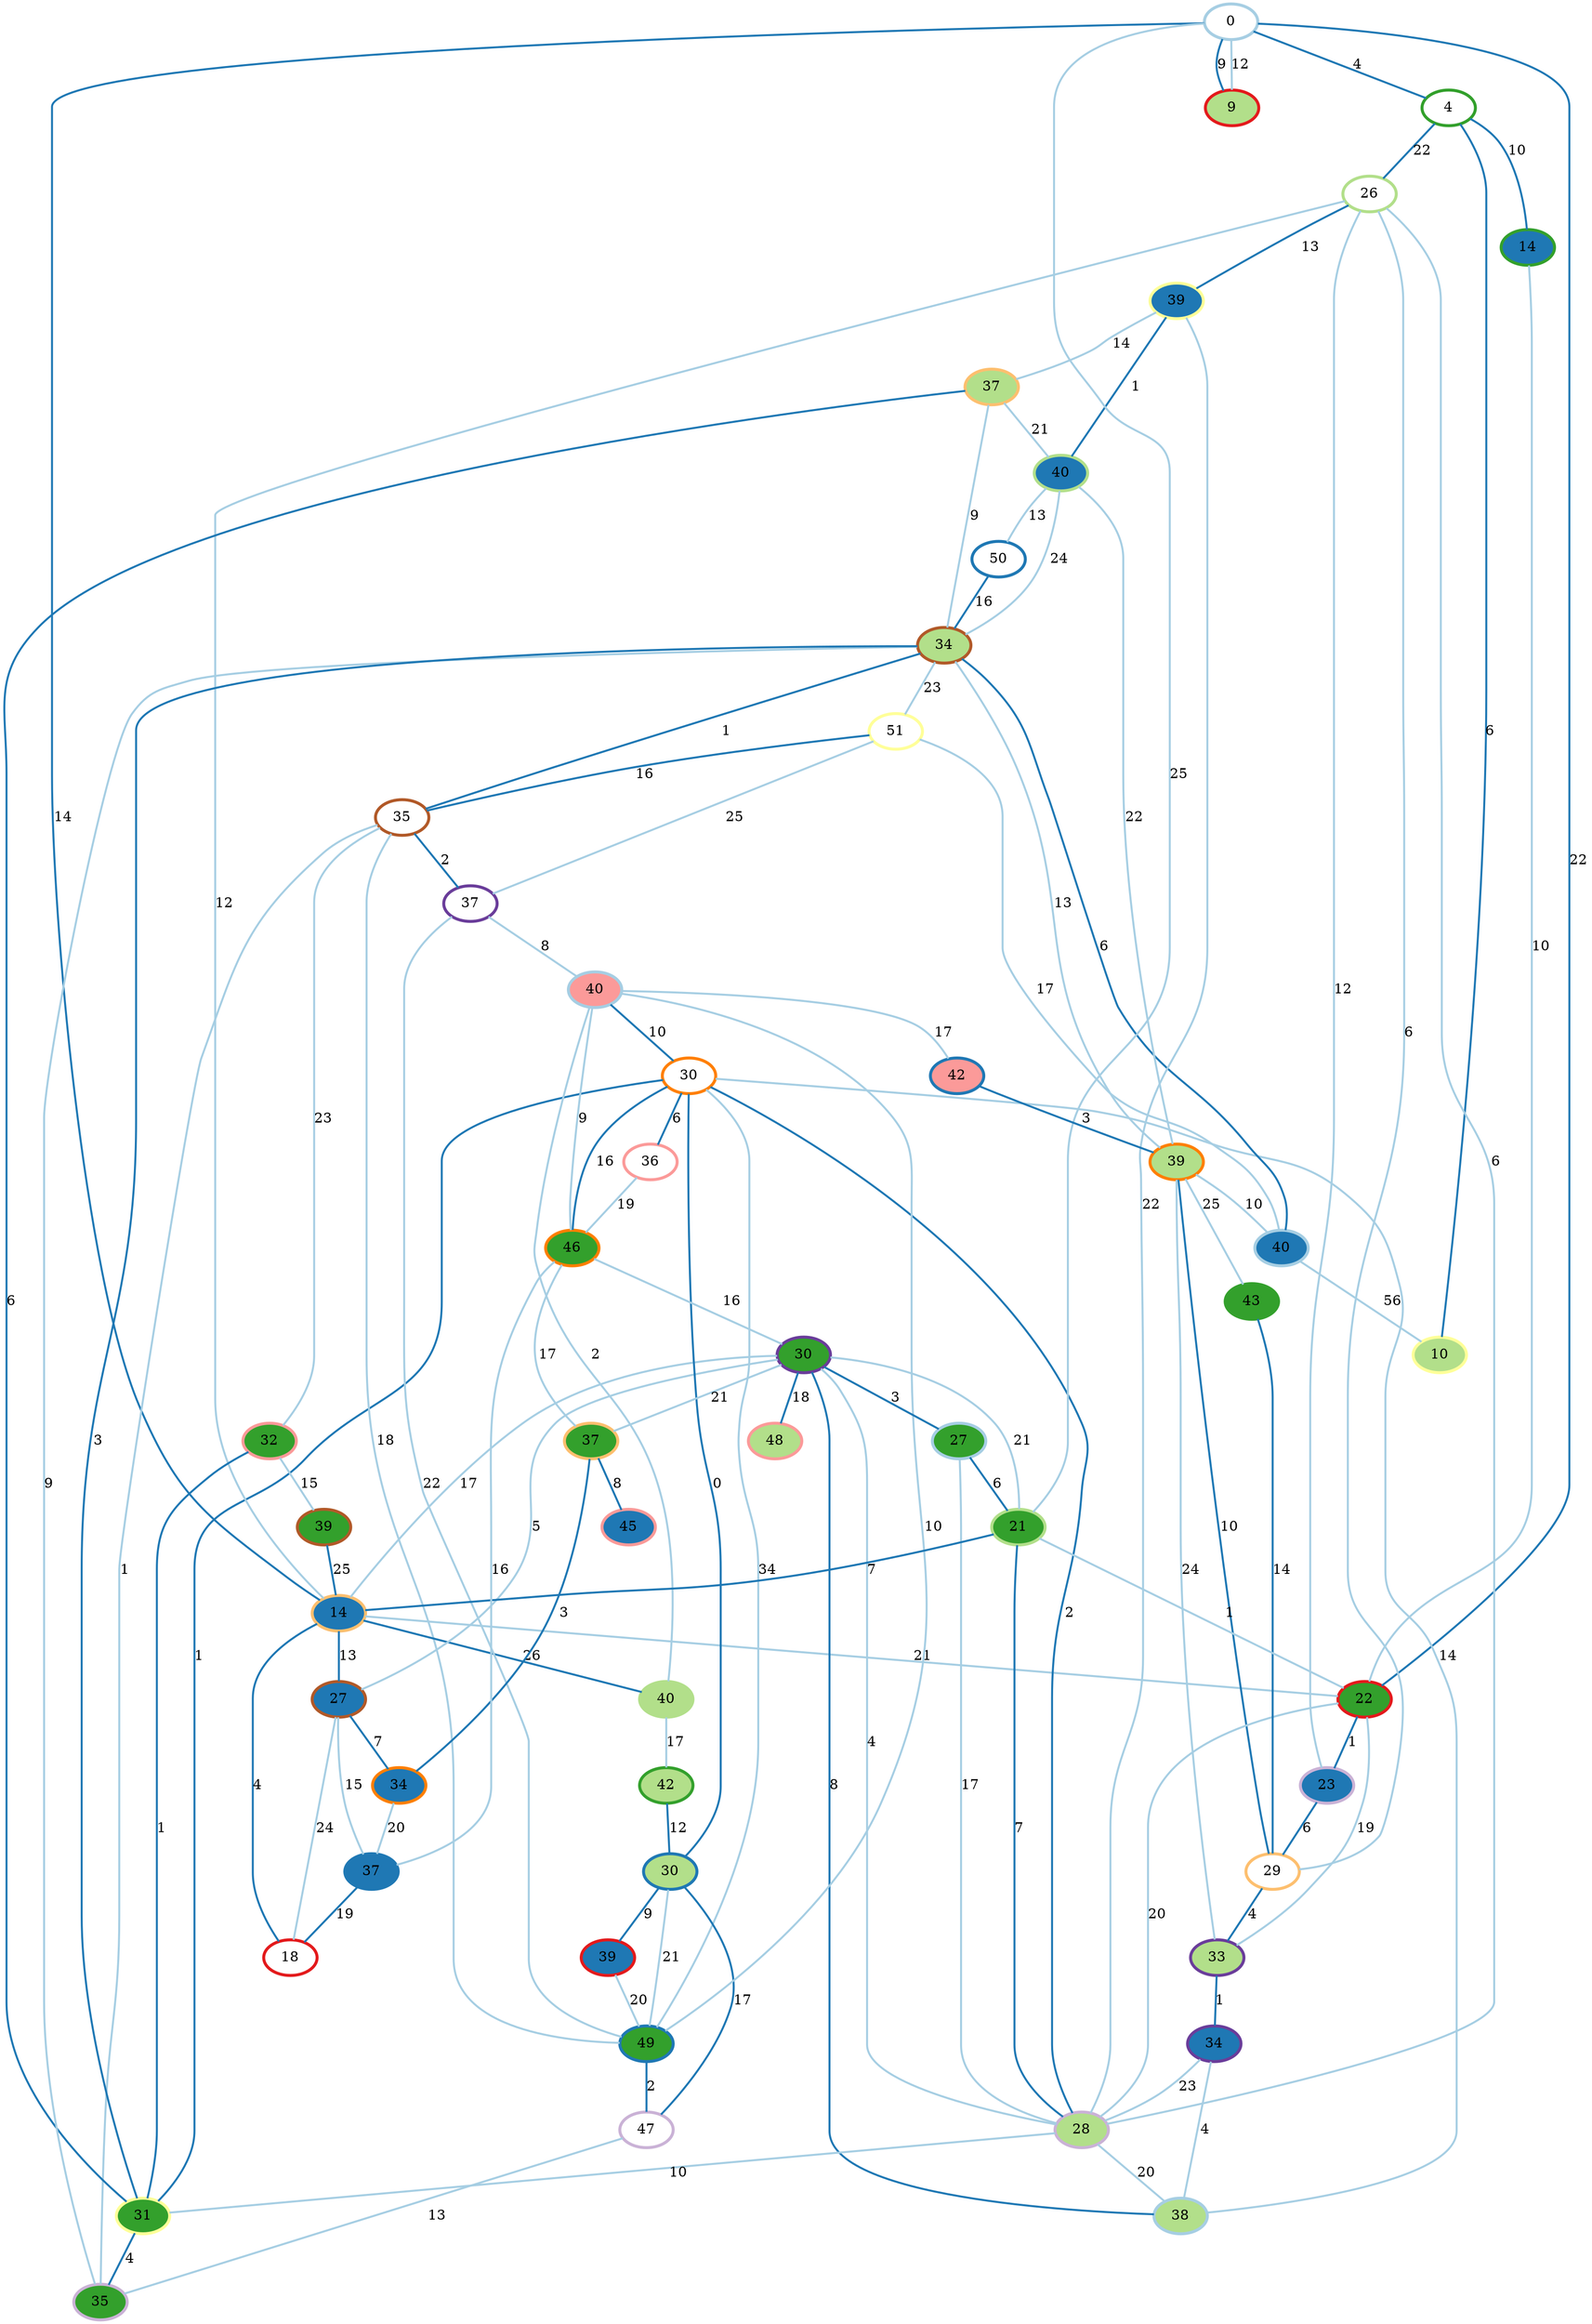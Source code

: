 graph G {
    0 [penwidth=3,label="0",color=1, colorscheme=paired12]
    1 [penwidth=3,label="50",color=2, colorscheme=paired12]
    2 [penwidth=3,label="26",color=3, colorscheme=paired12]
    3 [penwidth=3,label="4",color=4, colorscheme=paired12]
    4 [penwidth=3,label="36",color=5, colorscheme=paired12]
    5 [penwidth=3,label="18",color=6, colorscheme=paired12]
    6 [penwidth=3,label="29",color=7, colorscheme=paired12]
    7 [penwidth=3,label="30",color=8, colorscheme=paired12]
    8 [penwidth=3,label="47",color=9, colorscheme=paired12]
    9 [penwidth=3,label="37",color=10, colorscheme=paired12]
    10 [penwidth=3,label="51",color=11, colorscheme=paired12]
    11 [penwidth=3,label="35",color=12, colorscheme=paired12]
    12 [penwidth=3,label="40",color=1, colorscheme=paired12,style=filled,fillcolor=2]
    13 [penwidth=3,label="37",color=2, colorscheme=paired12,style=filled,fillcolor=2]
    14 [penwidth=3,label="40",color=3, colorscheme=paired12,style=filled,fillcolor=2]
    15 [penwidth=3,label="14",color=4, colorscheme=paired12,style=filled,fillcolor=2]
    16 [penwidth=3,label="45",color=5, colorscheme=paired12,style=filled,fillcolor=2]
    17 [penwidth=3,label="39",color=6, colorscheme=paired12,style=filled,fillcolor=2]
    18 [penwidth=3,label="14",color=7, colorscheme=paired12,style=filled,fillcolor=2]
    19 [penwidth=3,label="34",color=8, colorscheme=paired12,style=filled,fillcolor=2]
    20 [penwidth=3,label="23",color=9, colorscheme=paired12,style=filled,fillcolor=2]
    21 [penwidth=3,label="34",color=10, colorscheme=paired12,style=filled,fillcolor=2]
    22 [penwidth=3,label="39",color=11, colorscheme=paired12,style=filled,fillcolor=2]
    23 [penwidth=3,label="27",color=12, colorscheme=paired12,style=filled,fillcolor=2]
    24 [penwidth=3,label="38",color=1, colorscheme=paired12,style=filled,fillcolor=3]
    25 [penwidth=3,label="30",color=2, colorscheme=paired12,style=filled,fillcolor=3]
    26 [penwidth=3,label="40",color=3, colorscheme=paired12,style=filled,fillcolor=3]
    27 [penwidth=3,label="42",color=4, colorscheme=paired12,style=filled,fillcolor=3]
    28 [penwidth=3,label="48",color=5, colorscheme=paired12,style=filled,fillcolor=3]
    29 [penwidth=3,label="9",color=6, colorscheme=paired12,style=filled,fillcolor=3]
    30 [penwidth=3,label="37",color=7, colorscheme=paired12,style=filled,fillcolor=3]
    31 [penwidth=3,label="39",color=8, colorscheme=paired12,style=filled,fillcolor=3]
    32 [penwidth=3,label="28",color=9, colorscheme=paired12,style=filled,fillcolor=3]
    33 [penwidth=3,label="33",color=10, colorscheme=paired12,style=filled,fillcolor=3]
    34 [penwidth=3,label="10",color=11, colorscheme=paired12,style=filled,fillcolor=3]
    35 [penwidth=3,label="34",color=12, colorscheme=paired12,style=filled,fillcolor=3]
    36 [penwidth=3,label="27",color=1, colorscheme=paired12,style=filled,fillcolor=4]
    37 [penwidth=3,label="49",color=2, colorscheme=paired12,style=filled,fillcolor=4]
    38 [penwidth=3,label="21",color=3, colorscheme=paired12,style=filled,fillcolor=4]
    39 [penwidth=3,label="43",color=4, colorscheme=paired12,style=filled,fillcolor=4]
    40 [penwidth=3,label="32",color=5, colorscheme=paired12,style=filled,fillcolor=4]
    41 [penwidth=3,label="22",color=6, colorscheme=paired12,style=filled,fillcolor=4]
    42 [penwidth=3,label="37",color=7, colorscheme=paired12,style=filled,fillcolor=4]
    43 [penwidth=3,label="46",color=8, colorscheme=paired12,style=filled,fillcolor=4]
    44 [penwidth=3,label="35",color=9, colorscheme=paired12,style=filled,fillcolor=4]
    45 [penwidth=3,label="30",color=10, colorscheme=paired12,style=filled,fillcolor=4]
    46 [penwidth=3,label="31",color=11, colorscheme=paired12,style=filled,fillcolor=4]
    47 [penwidth=3,label="39",color=12, colorscheme=paired12,style=filled,fillcolor=4]
    48 [penwidth=3,label="40",color=1, colorscheme=paired12,style=filled,fillcolor=5]
    49 [penwidth=3,label="42",color=2, colorscheme=paired12,style=filled,fillcolor=5]

    11--9 [penwidth=2,label="2",color=2, colorscheme=paired12]
    0--29 [penwidth=2,label="12",color=1, colorscheme=paired12]
    43--45 [penwidth=2,label="16",color=1, colorscheme=paired12]
    10--9 [penwidth=2,label="25",color=1, colorscheme=paired12]
    0--3 [penwidth=2,label="4",color=2, colorscheme=paired12]
    3--15 [penwidth=2,label="10",color=2, colorscheme=paired12]
    48--49 [penwidth=2,label="17",color=1, colorscheme=paired12]
    22--32 [penwidth=2,label="22",color=1, colorscheme=paired12]
    33--21 [penwidth=2,label="1",color=2, colorscheme=paired12]
    18--26 [penwidth=2,label="26",color=2, colorscheme=paired12]
    26--27 [penwidth=2,label="17",color=1, colorscheme=paired12]
    49--31 [penwidth=2,label="3",color=2, colorscheme=paired12]
    40--47 [penwidth=2,label="15",color=1, colorscheme=paired12]
    18--45 [penwidth=2,label="17",color=1, colorscheme=paired12]
    35--14 [penwidth=2,label="24",color=1, colorscheme=paired12]
    48--7 [penwidth=2,label="10",color=2, colorscheme=paired12]
    7--46 [penwidth=2,label="1",color=2, colorscheme=paired12]
    11--35 [penwidth=2,label="1",color=2, colorscheme=paired12]
    47--18 [penwidth=2,label="25",color=2, colorscheme=paired12]
    32--46 [penwidth=2,label="10",color=1, colorscheme=paired12]
    36--38 [penwidth=2,label="6",color=2, colorscheme=paired12]
    31--14 [penwidth=2,label="22",color=1, colorscheme=paired12]
    45--28 [penwidth=2,label="18",color=2, colorscheme=paired12]
    37--25 [penwidth=2,label="21",color=1, colorscheme=paired12]
    21--32 [penwidth=2,label="23",color=1, colorscheme=paired12]
    25--17 [penwidth=2,label="9",color=2, colorscheme=paired12]
    18--5 [penwidth=2,label="4",color=2, colorscheme=paired12]
    11--37 [penwidth=2,label="18",color=1, colorscheme=paired12]
    7--24 [penwidth=2,label="14",color=1, colorscheme=paired12]
    31--33 [penwidth=2,label="24",color=1, colorscheme=paired12]
    32--7 [penwidth=2,label="2",color=2, colorscheme=paired12]
    45--38 [penwidth=2,label="21",color=1, colorscheme=paired12]
    38--18 [penwidth=2,label="7",color=2, colorscheme=paired12]
    20--6 [penwidth=2,label="6",color=2, colorscheme=paired12]
    6--33 [penwidth=2,label="4",color=2, colorscheme=paired12]
    25--7 [penwidth=2,label="0",color=2, colorscheme=paired12]
    9--48 [penwidth=2,label="8",color=1, colorscheme=paired12]
    0--18 [penwidth=2,label="14",color=2, colorscheme=paired12]
    26--48 [penwidth=2,label="2",color=1, colorscheme=paired12]
    37--8 [penwidth=2,label="2",color=2, colorscheme=paired12]
    18--2 [penwidth=2,label="12",color=1, colorscheme=paired12]
    18--23 [penwidth=2,label="13",color=2, colorscheme=paired12]
    41--20 [penwidth=2,label="1",color=2, colorscheme=paired12]
    17--37 [penwidth=2,label="20",color=1, colorscheme=paired12]
    11--44 [penwidth=2,label="1",color=1, colorscheme=paired12]
    31--39 [penwidth=2,label="25",color=1, colorscheme=paired12]
    35--44 [penwidth=2,label="9",color=1, colorscheme=paired12]
    12--35 [penwidth=2,label="6",color=2, colorscheme=paired12]
    32--38 [penwidth=2,label="7",color=2, colorscheme=paired12]
    35--30 [penwidth=2,label="9",color=1, colorscheme=paired12]
    11--40 [penwidth=2,label="23",color=1, colorscheme=paired12]
    41--33 [penwidth=2,label="19",color=1, colorscheme=paired12]
    23--45 [penwidth=2,label="5",color=1, colorscheme=paired12]
    21--24 [penwidth=2,label="4",color=1, colorscheme=paired12]
    42--43 [penwidth=2,label="17",color=1, colorscheme=paired12]
    0--41 [penwidth=2,label="22",color=2, colorscheme=paired12]
    27--25 [penwidth=2,label="12",color=2, colorscheme=paired12]
    7--43 [penwidth=2,label="16",color=2, colorscheme=paired12]
    7--37 [penwidth=2,label="34",color=1, colorscheme=paired12]
    31--6 [penwidth=2,label="10",color=2, colorscheme=paired12]
    23--5 [penwidth=2,label="24",color=1, colorscheme=paired12]
    45--36 [penwidth=2,label="3",color=2, colorscheme=paired12]
    10--11 [penwidth=2,label="16",color=2, colorscheme=paired12]
    30--46 [penwidth=2,label="6",color=2, colorscheme=paired12]
    37--9 [penwidth=2,label="22",color=1, colorscheme=paired12]
    32--2 [penwidth=2,label="6",color=1, colorscheme=paired12]
    42--16 [penwidth=2,label="8",color=2, colorscheme=paired12]
    32--24 [penwidth=2,label="20",color=1, colorscheme=paired12]
    22--30 [penwidth=2,label="14",color=1, colorscheme=paired12]
    13--5 [penwidth=2,label="19",color=2, colorscheme=paired12]
    23--19 [penwidth=2,label="7",color=2, colorscheme=paired12]
    14--1 [penwidth=2,label="13",color=1, colorscheme=paired12]
    1--35 [penwidth=2,label="16",color=2, colorscheme=paired12]
    7--4 [penwidth=2,label="6",color=2, colorscheme=paired12]
    8--44 [penwidth=2,label="13",color=1, colorscheme=paired12]
    14--22 [penwidth=2,label="1",color=2, colorscheme=paired12]
    30--14 [penwidth=2,label="21",color=1, colorscheme=paired12]
    45--42 [penwidth=2,label="21",color=1, colorscheme=paired12]
    20--2 [penwidth=2,label="12",color=1, colorscheme=paired12]
    43--48 [penwidth=2,label="9",color=1, colorscheme=paired12]
    38--0 [penwidth=2,label="25",color=1, colorscheme=paired12]
    31--12 [penwidth=2,label="10",color=1, colorscheme=paired12]
    24--45 [penwidth=2,label="8",color=2, colorscheme=paired12]
    40--46 [penwidth=2,label="1",color=2, colorscheme=paired12]
    23--13 [penwidth=2,label="15",color=1, colorscheme=paired12]
    19--13 [penwidth=2,label="20",color=1, colorscheme=paired12]
    3--34 [penwidth=2,label="6",color=2, colorscheme=paired12]
    32--36 [penwidth=2,label="17",color=1, colorscheme=paired12]
    31--35 [penwidth=2,label="13",color=1, colorscheme=paired12]
    32--45 [penwidth=2,label="4",color=1, colorscheme=paired12]
    15--41 [penwidth=2,label="10",color=1, colorscheme=paired12]
    3--2 [penwidth=2,label="22",color=2, colorscheme=paired12]
    10--12 [penwidth=2,label="17",color=1, colorscheme=paired12]
    6--2 [penwidth=2,label="6",color=1, colorscheme=paired12]
    46--35 [penwidth=2,label="3",color=2, colorscheme=paired12]
    18--41 [penwidth=2,label="21",color=1, colorscheme=paired12]
    12--34 [penwidth=2,label="56",color=1, colorscheme=paired12]
    4--43 [penwidth=2,label="19",color=1, colorscheme=paired12]
    25--8 [penwidth=2,label="17",color=2, colorscheme=paired12]
    29--0 [penwidth=2,label="9",color=2, colorscheme=paired12]
    39--6 [penwidth=2,label="14",color=2, colorscheme=paired12]
    32--41 [penwidth=2,label="20",color=1, colorscheme=paired12]
    2--22 [penwidth=2,label="13",color=2, colorscheme=paired12]
    37--48 [penwidth=2,label="10",color=1, colorscheme=paired12]
    42--19 [penwidth=2,label="3",color=2, colorscheme=paired12]
    46--44 [penwidth=2,label="4",color=2, colorscheme=paired12]
    35--10 [penwidth=2,label="23",color=1, colorscheme=paired12]
    41--38 [penwidth=2,label="1",color=1, colorscheme=paired12]
    43--13 [penwidth=2,label="16",color=1, colorscheme=paired12]
}